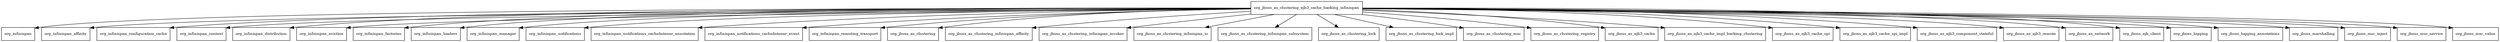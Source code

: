 digraph jboss_as_clustering_ejb3_infinispan_7_4_0_Final_redhat_19_package_dependencies {
  node [shape = box, fontsize=10.0];
  org_jboss_as_clustering_ejb3_cache_backing_infinispan -> org_infinispan;
  org_jboss_as_clustering_ejb3_cache_backing_infinispan -> org_infinispan_affinity;
  org_jboss_as_clustering_ejb3_cache_backing_infinispan -> org_infinispan_configuration_cache;
  org_jboss_as_clustering_ejb3_cache_backing_infinispan -> org_infinispan_context;
  org_jboss_as_clustering_ejb3_cache_backing_infinispan -> org_infinispan_distribution;
  org_jboss_as_clustering_ejb3_cache_backing_infinispan -> org_infinispan_eviction;
  org_jboss_as_clustering_ejb3_cache_backing_infinispan -> org_infinispan_factories;
  org_jboss_as_clustering_ejb3_cache_backing_infinispan -> org_infinispan_loaders;
  org_jboss_as_clustering_ejb3_cache_backing_infinispan -> org_infinispan_manager;
  org_jboss_as_clustering_ejb3_cache_backing_infinispan -> org_infinispan_notifications;
  org_jboss_as_clustering_ejb3_cache_backing_infinispan -> org_infinispan_notifications_cachelistener_annotation;
  org_jboss_as_clustering_ejb3_cache_backing_infinispan -> org_infinispan_notifications_cachelistener_event;
  org_jboss_as_clustering_ejb3_cache_backing_infinispan -> org_infinispan_remoting_transport;
  org_jboss_as_clustering_ejb3_cache_backing_infinispan -> org_jboss_as_clustering;
  org_jboss_as_clustering_ejb3_cache_backing_infinispan -> org_jboss_as_clustering_infinispan_affinity;
  org_jboss_as_clustering_ejb3_cache_backing_infinispan -> org_jboss_as_clustering_infinispan_invoker;
  org_jboss_as_clustering_ejb3_cache_backing_infinispan -> org_jboss_as_clustering_infinispan_io;
  org_jboss_as_clustering_ejb3_cache_backing_infinispan -> org_jboss_as_clustering_infinispan_subsystem;
  org_jboss_as_clustering_ejb3_cache_backing_infinispan -> org_jboss_as_clustering_lock;
  org_jboss_as_clustering_ejb3_cache_backing_infinispan -> org_jboss_as_clustering_lock_impl;
  org_jboss_as_clustering_ejb3_cache_backing_infinispan -> org_jboss_as_clustering_msc;
  org_jboss_as_clustering_ejb3_cache_backing_infinispan -> org_jboss_as_clustering_registry;
  org_jboss_as_clustering_ejb3_cache_backing_infinispan -> org_jboss_as_ejb3_cache;
  org_jboss_as_clustering_ejb3_cache_backing_infinispan -> org_jboss_as_ejb3_cache_impl_backing_clustering;
  org_jboss_as_clustering_ejb3_cache_backing_infinispan -> org_jboss_as_ejb3_cache_spi;
  org_jboss_as_clustering_ejb3_cache_backing_infinispan -> org_jboss_as_ejb3_cache_spi_impl;
  org_jboss_as_clustering_ejb3_cache_backing_infinispan -> org_jboss_as_ejb3_component_stateful;
  org_jboss_as_clustering_ejb3_cache_backing_infinispan -> org_jboss_as_ejb3_remote;
  org_jboss_as_clustering_ejb3_cache_backing_infinispan -> org_jboss_as_network;
  org_jboss_as_clustering_ejb3_cache_backing_infinispan -> org_jboss_ejb_client;
  org_jboss_as_clustering_ejb3_cache_backing_infinispan -> org_jboss_logging;
  org_jboss_as_clustering_ejb3_cache_backing_infinispan -> org_jboss_logging_annotations;
  org_jboss_as_clustering_ejb3_cache_backing_infinispan -> org_jboss_marshalling;
  org_jboss_as_clustering_ejb3_cache_backing_infinispan -> org_jboss_msc_inject;
  org_jboss_as_clustering_ejb3_cache_backing_infinispan -> org_jboss_msc_service;
  org_jboss_as_clustering_ejb3_cache_backing_infinispan -> org_jboss_msc_value;
}
